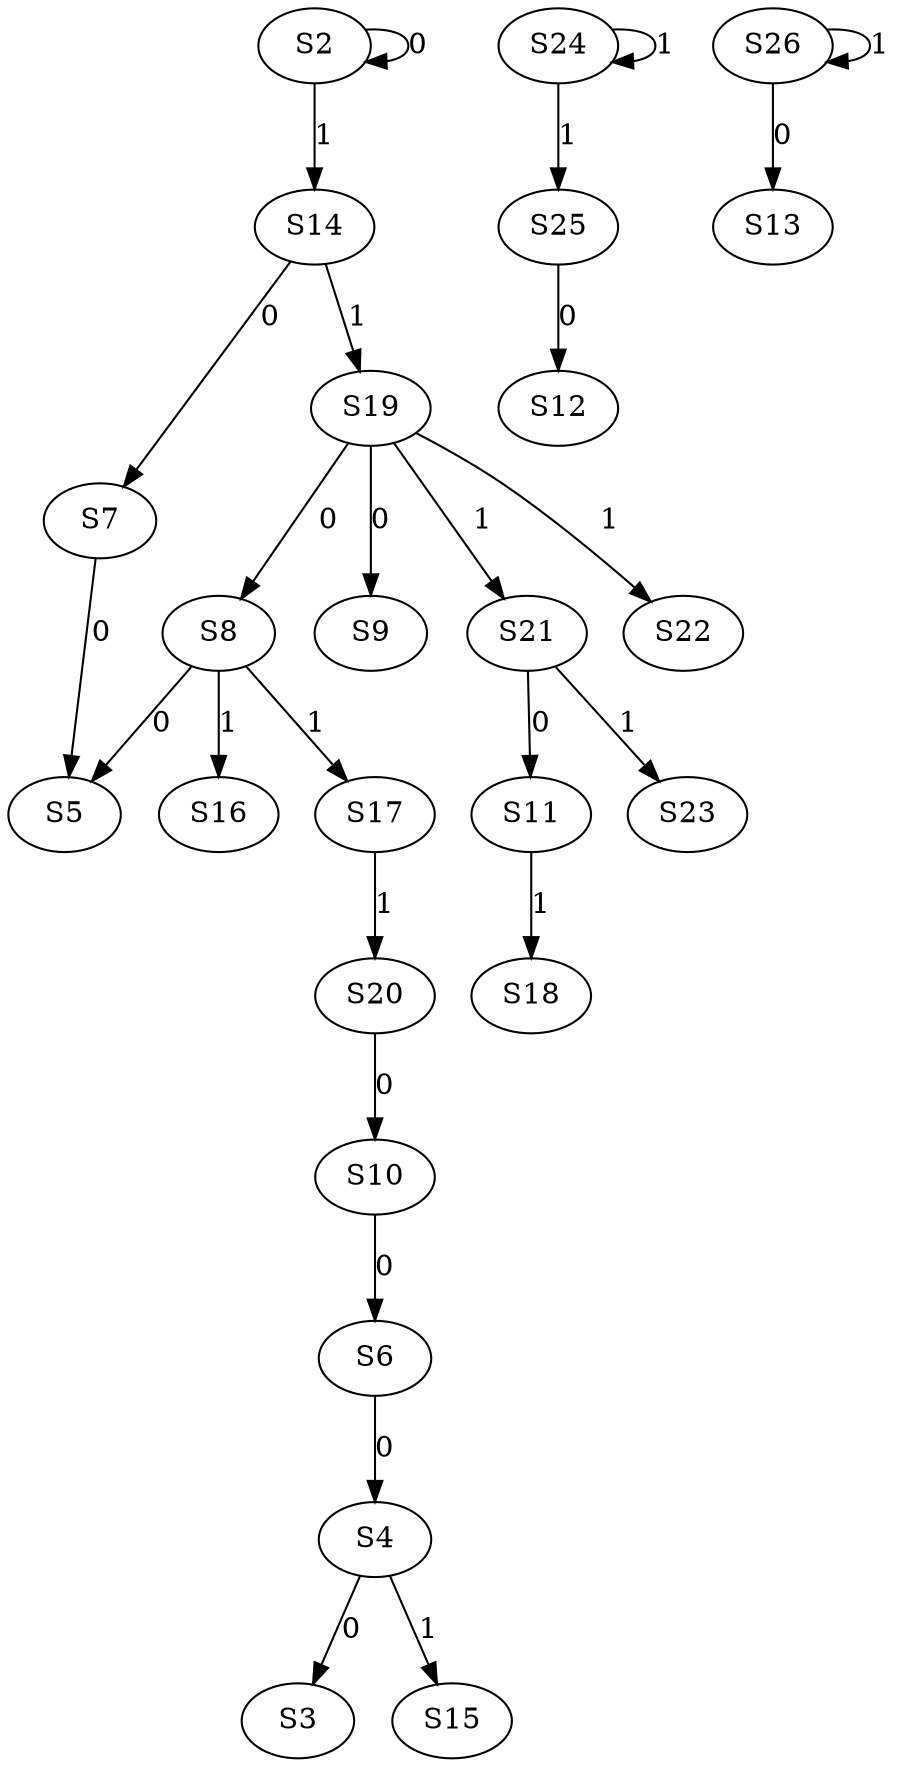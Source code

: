 strict digraph {
	S2 -> S2 [ label = 0 ];
	S4 -> S3 [ label = 0 ];
	S6 -> S4 [ label = 0 ];
	S7 -> S5 [ label = 0 ];
	S10 -> S6 [ label = 0 ];
	S14 -> S7 [ label = 0 ];
	S19 -> S8 [ label = 0 ];
	S19 -> S9 [ label = 0 ];
	S20 -> S10 [ label = 0 ];
	S21 -> S11 [ label = 0 ];
	S25 -> S12 [ label = 0 ];
	S26 -> S13 [ label = 0 ];
	S2 -> S14 [ label = 1 ];
	S4 -> S15 [ label = 1 ];
	S8 -> S16 [ label = 1 ];
	S8 -> S17 [ label = 1 ];
	S11 -> S18 [ label = 1 ];
	S14 -> S19 [ label = 1 ];
	S17 -> S20 [ label = 1 ];
	S19 -> S21 [ label = 1 ];
	S19 -> S22 [ label = 1 ];
	S21 -> S23 [ label = 1 ];
	S24 -> S24 [ label = 1 ];
	S24 -> S25 [ label = 1 ];
	S26 -> S26 [ label = 1 ];
	S8 -> S5 [ label = 0 ];
}